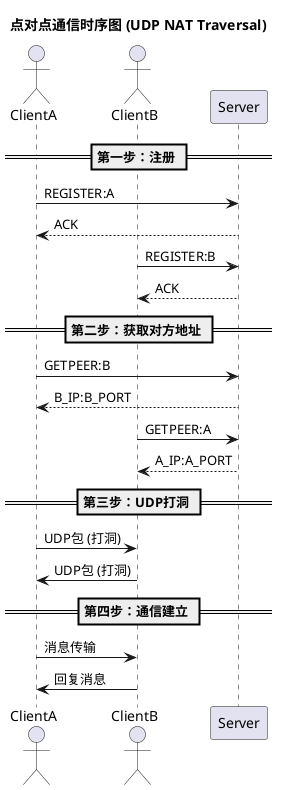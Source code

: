 @startuml
title 点对点通信时序图 (UDP NAT Traversal)

actor ClientA
actor ClientB
participant Server

== 第一步：注册 ==
ClientA -> Server: REGISTER:A
Server --> ClientA: ACK
ClientB -> Server: REGISTER:B
Server --> ClientB: ACK

== 第二步：获取对方地址 ==
ClientA -> Server: GETPEER:B
Server --> ClientA: B_IP:B_PORT
ClientB -> Server: GETPEER:A
Server --> ClientB: A_IP:A_PORT

== 第三步：UDP打洞 ==
ClientA -> ClientB: UDP包 (打洞)
ClientB -> ClientA: UDP包 (打洞)

== 第四步：通信建立 ==
ClientA -> ClientB: 消息传输
ClientB -> ClientA: 回复消息

@enduml